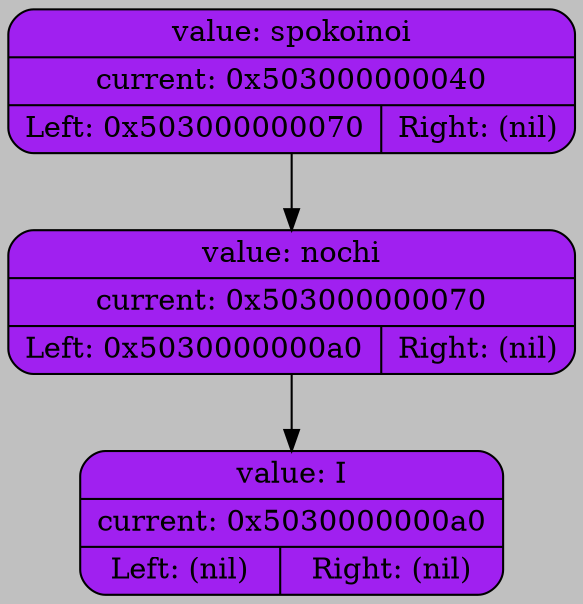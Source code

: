 digraph BinaryTree {
    bgcolor="#C0C0C0";

    node [shape=record];
    "0x503000000040" [shape=Mrecord, style=filled; fillcolor="purple"; label="{value: spokoinoi | current: 0x503000000040 | { Left: 0x503000000070 | Right: (nil) } }"];
    "0x503000000040" -> "0x503000000070";
    "0x503000000070" [shape=Mrecord, style=filled; fillcolor="purple"; label="{value: nochi | current: 0x503000000070 | { Left: 0x5030000000a0 | Right: (nil) } }"];
    "0x503000000070" -> "0x5030000000a0";
    "0x5030000000a0" [shape=Mrecord, style=filled; fillcolor="purple"; label="{value: I | current: 0x5030000000a0 | { Left: (nil) | Right: (nil) } }"];
}
